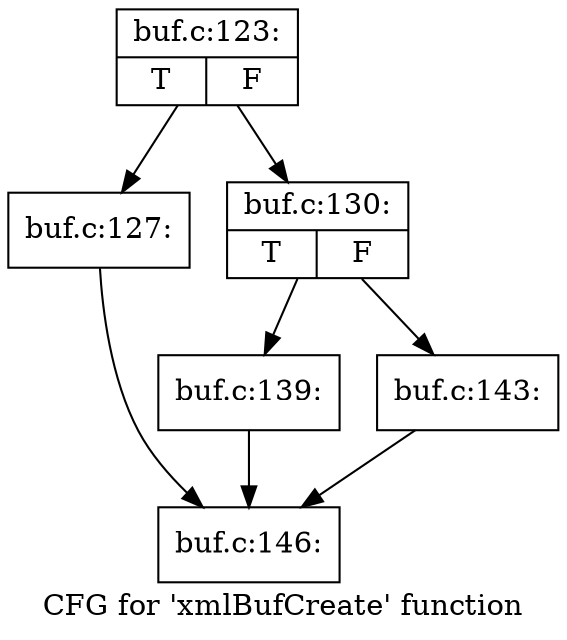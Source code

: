 digraph "CFG for 'xmlBufCreate' function" {
	label="CFG for 'xmlBufCreate' function";

	Node0x5546aa0 [shape=record,label="{buf.c:123:|{<s0>T|<s1>F}}"];
	Node0x5546aa0 -> Node0x5551190;
	Node0x5546aa0 -> Node0x55511e0;
	Node0x5551190 [shape=record,label="{buf.c:127:}"];
	Node0x5551190 -> Node0x52c7ea0;
	Node0x55511e0 [shape=record,label="{buf.c:130:|{<s0>T|<s1>F}}"];
	Node0x55511e0 -> Node0x55543b0;
	Node0x55511e0 -> Node0x5555800;
	Node0x55543b0 [shape=record,label="{buf.c:139:}"];
	Node0x55543b0 -> Node0x52c7ea0;
	Node0x5555800 [shape=record,label="{buf.c:143:}"];
	Node0x5555800 -> Node0x52c7ea0;
	Node0x52c7ea0 [shape=record,label="{buf.c:146:}"];
}

